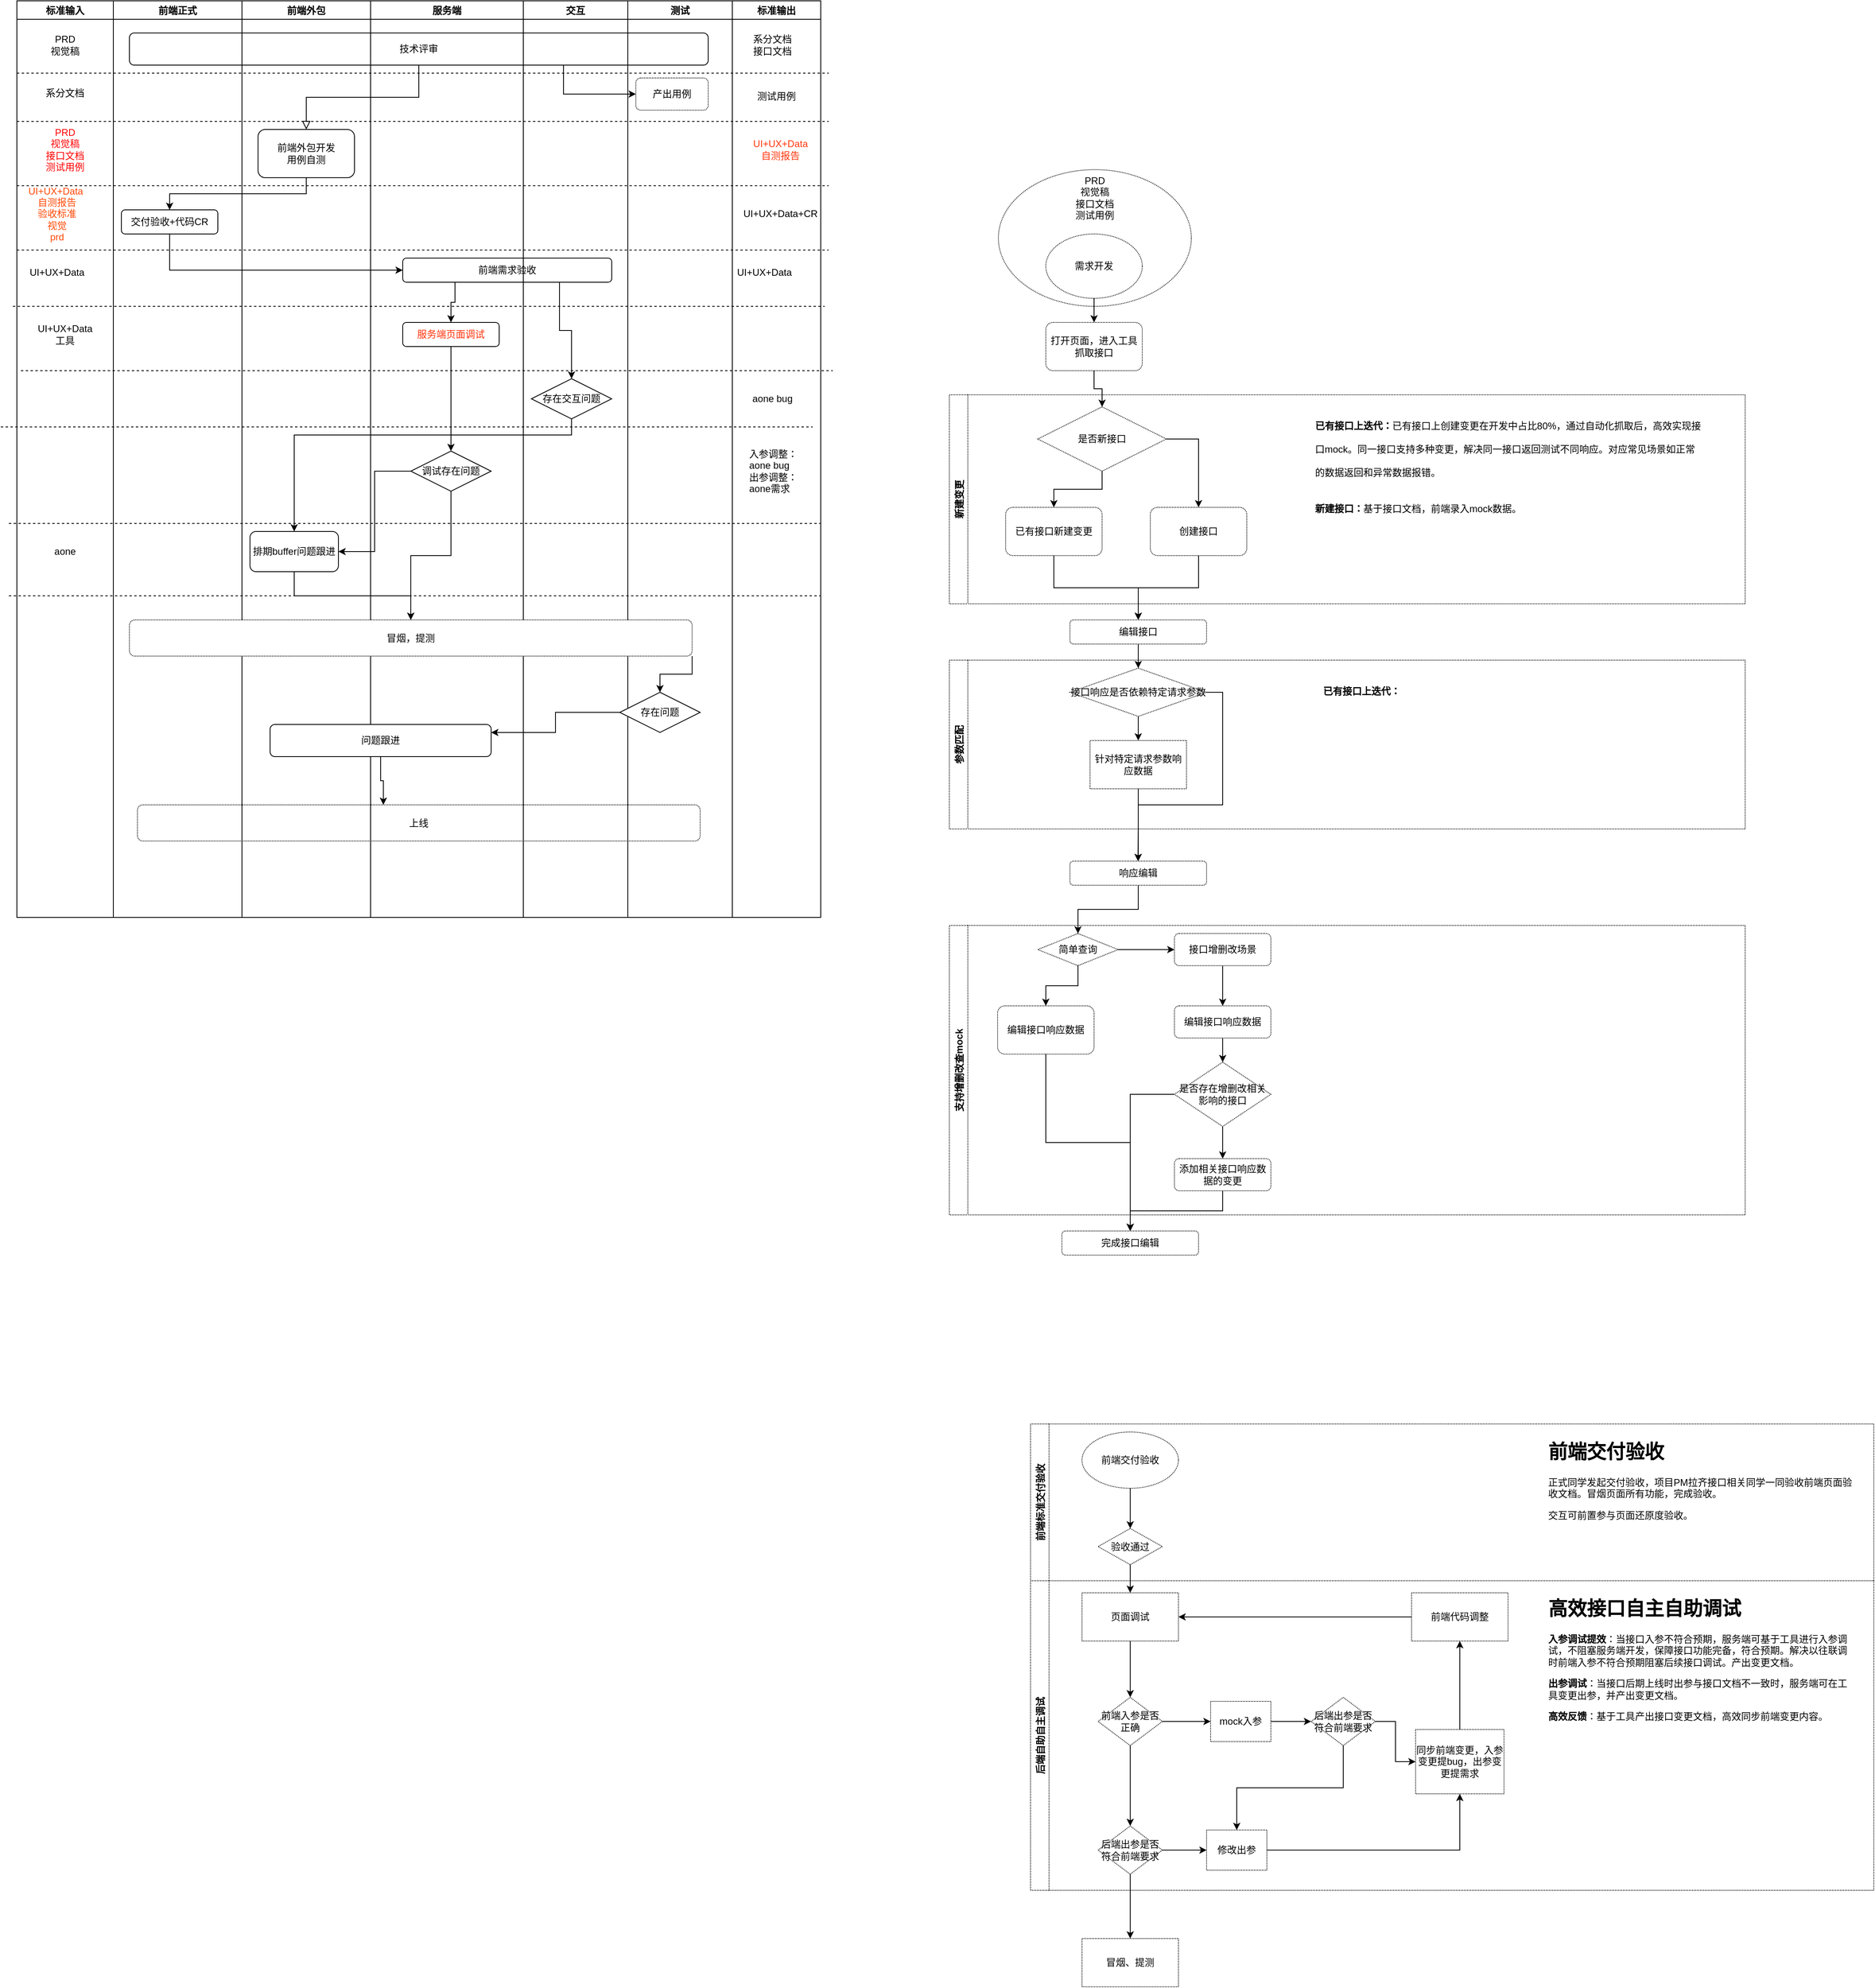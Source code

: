 <mxfile version="15.8.2" type="github">
  <diagram id="C5RBs43oDa-KdzZeNtuy" name="Page-1">
    <mxGraphModel dx="1298" dy="740" grid="1" gridSize="10" guides="1" tooltips="1" connect="1" arrows="1" fold="1" page="1" pageScale="1" pageWidth="827" pageHeight="1169" math="0" shadow="0">
      <root>
        <mxCell id="WIyWlLk6GJQsqaUBKTNV-0" />
        <mxCell id="WIyWlLk6GJQsqaUBKTNV-1" parent="WIyWlLk6GJQsqaUBKTNV-0" />
        <mxCell id="WIyWlLk6GJQsqaUBKTNV-2" value="" style="rounded=0;html=1;jettySize=auto;orthogonalLoop=1;fontSize=11;endArrow=block;endFill=0;endSize=8;strokeWidth=1;shadow=0;labelBackgroundColor=none;edgeStyle=orthogonalEdgeStyle;entryX=0.5;entryY=0;entryDx=0;entryDy=0;" parent="WIyWlLk6GJQsqaUBKTNV-1" source="WIyWlLk6GJQsqaUBKTNV-3" target="Toa8bJAQONpsRSG5JDjS-0" edge="1">
          <mxGeometry relative="1" as="geometry">
            <mxPoint x="220" y="170" as="targetPoint" />
          </mxGeometry>
        </mxCell>
        <mxCell id="Toa8bJAQONpsRSG5JDjS-1" style="edgeStyle=orthogonalEdgeStyle;rounded=0;orthogonalLoop=1;jettySize=auto;html=1;exitX=0.5;exitY=1;exitDx=0;exitDy=0;entryX=0.5;entryY=0;entryDx=0;entryDy=0;" edge="1" parent="WIyWlLk6GJQsqaUBKTNV-1" source="Toa8bJAQONpsRSG5JDjS-0" target="WIyWlLk6GJQsqaUBKTNV-7">
          <mxGeometry relative="1" as="geometry" />
        </mxCell>
        <mxCell id="Toa8bJAQONpsRSG5JDjS-18" style="edgeStyle=orthogonalEdgeStyle;rounded=0;orthogonalLoop=1;jettySize=auto;html=1;exitX=0.25;exitY=1;exitDx=0;exitDy=0;entryX=0.5;entryY=0;entryDx=0;entryDy=0;" edge="1" parent="WIyWlLk6GJQsqaUBKTNV-1" source="Toa8bJAQONpsRSG5JDjS-2" target="Toa8bJAQONpsRSG5JDjS-5">
          <mxGeometry relative="1" as="geometry" />
        </mxCell>
        <mxCell id="Toa8bJAQONpsRSG5JDjS-21" style="edgeStyle=orthogonalEdgeStyle;rounded=0;orthogonalLoop=1;jettySize=auto;html=1;exitX=0.75;exitY=1;exitDx=0;exitDy=0;entryX=0.5;entryY=0;entryDx=0;entryDy=0;" edge="1" parent="WIyWlLk6GJQsqaUBKTNV-1" source="Toa8bJAQONpsRSG5JDjS-2" target="Toa8bJAQONpsRSG5JDjS-20">
          <mxGeometry relative="1" as="geometry" />
        </mxCell>
        <mxCell id="Toa8bJAQONpsRSG5JDjS-16" style="edgeStyle=orthogonalEdgeStyle;rounded=0;orthogonalLoop=1;jettySize=auto;html=1;exitX=0.5;exitY=1;exitDx=0;exitDy=0;entryX=0.5;entryY=0;entryDx=0;entryDy=0;" edge="1" parent="WIyWlLk6GJQsqaUBKTNV-1" source="Toa8bJAQONpsRSG5JDjS-5" target="Toa8bJAQONpsRSG5JDjS-6">
          <mxGeometry relative="1" as="geometry" />
        </mxCell>
        <mxCell id="Toa8bJAQONpsRSG5JDjS-2" value="前端需求验收" style="rounded=1;whiteSpace=wrap;html=1;" vertex="1" parent="WIyWlLk6GJQsqaUBKTNV-1">
          <mxGeometry x="500" y="330" width="260" height="30" as="geometry" />
        </mxCell>
        <mxCell id="Toa8bJAQONpsRSG5JDjS-5" value="服务端页面调试" style="rounded=1;whiteSpace=wrap;html=1;fontColor=#FF330A;" vertex="1" parent="WIyWlLk6GJQsqaUBKTNV-1">
          <mxGeometry x="500" y="410" width="120" height="30" as="geometry" />
        </mxCell>
        <mxCell id="Toa8bJAQONpsRSG5JDjS-8" value="标准输入" style="swimlane;" vertex="1" parent="WIyWlLk6GJQsqaUBKTNV-1">
          <mxGeometry x="20" y="10" width="120" height="1140" as="geometry" />
        </mxCell>
        <mxCell id="Toa8bJAQONpsRSG5JDjS-48" value="UI+UX+Data&amp;nbsp;&lt;br&gt;自测报告&lt;br&gt;验收标准&lt;br&gt;视觉&lt;br&gt;prd" style="text;html=1;strokeColor=none;fillColor=none;align=center;verticalAlign=middle;whiteSpace=wrap;rounded=0;dashed=1;dashPattern=1 1;fontColor=#FF4A08;" vertex="1" parent="Toa8bJAQONpsRSG5JDjS-8">
          <mxGeometry x="20" y="240" width="60" height="50" as="geometry" />
        </mxCell>
        <mxCell id="Toa8bJAQONpsRSG5JDjS-52" value="UI+UX+Data&lt;br&gt;工具" style="text;html=1;strokeColor=none;fillColor=none;align=center;verticalAlign=middle;whiteSpace=wrap;rounded=0;dashed=1;dashPattern=1 1;" vertex="1" parent="Toa8bJAQONpsRSG5JDjS-8">
          <mxGeometry x="30" y="400" width="60" height="30" as="geometry" />
        </mxCell>
        <mxCell id="Toa8bJAQONpsRSG5JDjS-66" value="PRD&lt;br&gt;视觉稿" style="text;html=1;strokeColor=none;fillColor=none;align=center;verticalAlign=middle;whiteSpace=wrap;rounded=0;dashed=1;dashPattern=1 1;" vertex="1" parent="Toa8bJAQONpsRSG5JDjS-8">
          <mxGeometry x="30" y="40" width="60" height="30" as="geometry" />
        </mxCell>
        <mxCell id="Toa8bJAQONpsRSG5JDjS-78" value="" style="endArrow=none;dashed=1;html=1;rounded=0;" edge="1" parent="Toa8bJAQONpsRSG5JDjS-8">
          <mxGeometry width="50" height="50" relative="1" as="geometry">
            <mxPoint y="90" as="sourcePoint" />
            <mxPoint x="1010" y="90" as="targetPoint" />
          </mxGeometry>
        </mxCell>
        <mxCell id="Toa8bJAQONpsRSG5JDjS-80" value="系分文档" style="text;html=1;strokeColor=none;fillColor=none;align=center;verticalAlign=middle;whiteSpace=wrap;rounded=0;dashed=1;dashPattern=1 1;" vertex="1" parent="Toa8bJAQONpsRSG5JDjS-8">
          <mxGeometry x="30" y="100" width="60" height="30" as="geometry" />
        </mxCell>
        <mxCell id="Toa8bJAQONpsRSG5JDjS-9" value="前端正式" style="swimlane;" vertex="1" parent="WIyWlLk6GJQsqaUBKTNV-1">
          <mxGeometry x="140" y="10" width="160" height="1140" as="geometry" />
        </mxCell>
        <mxCell id="WIyWlLk6GJQsqaUBKTNV-7" value="交付验收+代码CR" style="rounded=1;whiteSpace=wrap;html=1;fontSize=12;glass=0;strokeWidth=1;shadow=0;" parent="Toa8bJAQONpsRSG5JDjS-9" vertex="1">
          <mxGeometry x="10" y="260" width="120" height="30" as="geometry" />
        </mxCell>
        <mxCell id="Toa8bJAQONpsRSG5JDjS-75" value="" style="endArrow=none;dashed=1;html=1;rounded=0;" edge="1" parent="Toa8bJAQONpsRSG5JDjS-9">
          <mxGeometry width="50" height="50" relative="1" as="geometry">
            <mxPoint x="-130" y="650" as="sourcePoint" />
            <mxPoint x="880" y="650" as="targetPoint" />
          </mxGeometry>
        </mxCell>
        <mxCell id="Toa8bJAQONpsRSG5JDjS-76" value="" style="endArrow=none;dashed=1;html=1;rounded=0;" edge="1" parent="Toa8bJAQONpsRSG5JDjS-9">
          <mxGeometry width="50" height="50" relative="1" as="geometry">
            <mxPoint x="-130" y="740" as="sourcePoint" />
            <mxPoint x="880" y="740" as="targetPoint" />
          </mxGeometry>
        </mxCell>
        <mxCell id="Toa8bJAQONpsRSG5JDjS-11" value="服务端" style="swimlane;" vertex="1" parent="WIyWlLk6GJQsqaUBKTNV-1">
          <mxGeometry x="460" y="10" width="190" height="1140" as="geometry" />
        </mxCell>
        <mxCell id="Toa8bJAQONpsRSG5JDjS-6" value="调试存在问题" style="rhombus;whiteSpace=wrap;html=1;" vertex="1" parent="Toa8bJAQONpsRSG5JDjS-11">
          <mxGeometry x="50" y="560" width="100" height="50" as="geometry" />
        </mxCell>
        <mxCell id="Toa8bJAQONpsRSG5JDjS-57" value="aone" style="text;html=1;strokeColor=none;fillColor=none;align=center;verticalAlign=middle;whiteSpace=wrap;rounded=0;dashed=1;dashPattern=1 1;" vertex="1" parent="Toa8bJAQONpsRSG5JDjS-11">
          <mxGeometry x="-410" y="670" width="60" height="30" as="geometry" />
        </mxCell>
        <mxCell id="Toa8bJAQONpsRSG5JDjS-45" value="上线" style="rounded=1;whiteSpace=wrap;html=1;dashed=1;dashPattern=1 1;align=center;" vertex="1" parent="Toa8bJAQONpsRSG5JDjS-11">
          <mxGeometry x="-290" y="1000" width="700" height="45" as="geometry" />
        </mxCell>
        <mxCell id="Toa8bJAQONpsRSG5JDjS-71" value="" style="endArrow=none;dashed=1;html=1;rounded=0;" edge="1" parent="Toa8bJAQONpsRSG5JDjS-11">
          <mxGeometry width="50" height="50" relative="1" as="geometry">
            <mxPoint x="-440" y="310" as="sourcePoint" />
            <mxPoint x="570" y="310" as="targetPoint" />
          </mxGeometry>
        </mxCell>
        <mxCell id="Toa8bJAQONpsRSG5JDjS-72" value="" style="endArrow=none;dashed=1;html=1;rounded=0;" edge="1" parent="Toa8bJAQONpsRSG5JDjS-11">
          <mxGeometry width="50" height="50" relative="1" as="geometry">
            <mxPoint x="-445" y="380" as="sourcePoint" />
            <mxPoint x="565" y="380" as="targetPoint" />
          </mxGeometry>
        </mxCell>
        <mxCell id="WIyWlLk6GJQsqaUBKTNV-3" value="技术评审" style="rounded=1;whiteSpace=wrap;html=1;fontSize=12;glass=0;strokeWidth=1;shadow=0;" parent="Toa8bJAQONpsRSG5JDjS-11" vertex="1">
          <mxGeometry x="-300" y="40" width="720" height="40" as="geometry" />
        </mxCell>
        <mxCell id="Toa8bJAQONpsRSG5JDjS-10" value="前端外包" style="swimlane;" vertex="1" parent="WIyWlLk6GJQsqaUBKTNV-1">
          <mxGeometry x="300" y="10" width="160" height="1140" as="geometry" />
        </mxCell>
        <mxCell id="Toa8bJAQONpsRSG5JDjS-0" value="前端外包开发&lt;br&gt;用例自测" style="rounded=1;whiteSpace=wrap;html=1;" vertex="1" parent="Toa8bJAQONpsRSG5JDjS-10">
          <mxGeometry x="20" y="160" width="120" height="60" as="geometry" />
        </mxCell>
        <mxCell id="Toa8bJAQONpsRSG5JDjS-44" value="问题跟进" style="rounded=1;whiteSpace=wrap;html=1;" vertex="1" parent="Toa8bJAQONpsRSG5JDjS-10">
          <mxGeometry x="35" y="900" width="275" height="40" as="geometry" />
        </mxCell>
        <mxCell id="Toa8bJAQONpsRSG5JDjS-73" value="" style="endArrow=none;dashed=1;html=1;rounded=0;" edge="1" parent="Toa8bJAQONpsRSG5JDjS-10">
          <mxGeometry width="50" height="50" relative="1" as="geometry">
            <mxPoint x="-275" y="460" as="sourcePoint" />
            <mxPoint x="735" y="460" as="targetPoint" />
          </mxGeometry>
        </mxCell>
        <mxCell id="Toa8bJAQONpsRSG5JDjS-74" value="" style="endArrow=none;dashed=1;html=1;rounded=0;" edge="1" parent="Toa8bJAQONpsRSG5JDjS-10">
          <mxGeometry width="50" height="50" relative="1" as="geometry">
            <mxPoint x="-300" y="530" as="sourcePoint" />
            <mxPoint x="710" y="530" as="targetPoint" />
          </mxGeometry>
        </mxCell>
        <mxCell id="Toa8bJAQONpsRSG5JDjS-12" value="交互" style="swimlane;" vertex="1" parent="WIyWlLk6GJQsqaUBKTNV-1">
          <mxGeometry x="650" y="10" width="130" height="1140" as="geometry" />
        </mxCell>
        <mxCell id="Toa8bJAQONpsRSG5JDjS-20" value="存在交互问题" style="rhombus;whiteSpace=wrap;html=1;" vertex="1" parent="Toa8bJAQONpsRSG5JDjS-12">
          <mxGeometry x="10" y="470" width="100" height="50" as="geometry" />
        </mxCell>
        <mxCell id="Toa8bJAQONpsRSG5JDjS-14" style="edgeStyle=orthogonalEdgeStyle;rounded=0;orthogonalLoop=1;jettySize=auto;html=1;exitX=0.5;exitY=1;exitDx=0;exitDy=0;entryX=0;entryY=0.5;entryDx=0;entryDy=0;" edge="1" parent="WIyWlLk6GJQsqaUBKTNV-1" source="WIyWlLk6GJQsqaUBKTNV-7" target="Toa8bJAQONpsRSG5JDjS-2">
          <mxGeometry relative="1" as="geometry" />
        </mxCell>
        <mxCell id="Toa8bJAQONpsRSG5JDjS-17" value="标准输出" style="swimlane;" vertex="1" parent="WIyWlLk6GJQsqaUBKTNV-1">
          <mxGeometry x="910" y="10" width="110" height="1140" as="geometry" />
        </mxCell>
        <mxCell id="Toa8bJAQONpsRSG5JDjS-24" value="UI+UX+Data&lt;br&gt;自测报告" style="text;html=1;strokeColor=none;fillColor=none;align=center;verticalAlign=middle;whiteSpace=wrap;rounded=0;fontColor=#FF370F;" vertex="1" parent="Toa8bJAQONpsRSG5JDjS-17">
          <mxGeometry x="30" y="170" width="60" height="30" as="geometry" />
        </mxCell>
        <mxCell id="Toa8bJAQONpsRSG5JDjS-33" value="aone bug" style="text;html=1;strokeColor=none;fillColor=none;align=center;verticalAlign=middle;whiteSpace=wrap;rounded=0;dashed=1;dashPattern=1 1;" vertex="1" parent="Toa8bJAQONpsRSG5JDjS-17">
          <mxGeometry x="20" y="480" width="60" height="30" as="geometry" />
        </mxCell>
        <mxCell id="Toa8bJAQONpsRSG5JDjS-35" value="&lt;div style=&quot;text-align: left&quot;&gt;&lt;span&gt;入参调整：aone bug&lt;/span&gt;&lt;/div&gt;&lt;div style=&quot;text-align: left&quot;&gt;&lt;span&gt;出参调整：&lt;/span&gt;&lt;/div&gt;&lt;div style=&quot;text-align: left&quot;&gt;&lt;span&gt;aone需求&lt;/span&gt;&lt;/div&gt;" style="text;html=1;strokeColor=none;fillColor=none;align=center;verticalAlign=middle;whiteSpace=wrap;rounded=0;dashed=1;dashPattern=1 1;" vertex="1" parent="Toa8bJAQONpsRSG5JDjS-17">
          <mxGeometry x="20" y="550" width="80" height="70" as="geometry" />
        </mxCell>
        <mxCell id="Toa8bJAQONpsRSG5JDjS-47" value="UI+UX+Data+CR" style="text;html=1;strokeColor=none;fillColor=none;align=center;verticalAlign=middle;whiteSpace=wrap;rounded=0;dashed=1;dashPattern=1 1;" vertex="1" parent="Toa8bJAQONpsRSG5JDjS-17">
          <mxGeometry x="30" y="250" width="60" height="30" as="geometry" />
        </mxCell>
        <mxCell id="Toa8bJAQONpsRSG5JDjS-67" value="系分文档&lt;br&gt;接口文档" style="text;html=1;strokeColor=none;fillColor=none;align=center;verticalAlign=middle;whiteSpace=wrap;rounded=0;dashed=1;dashPattern=1 1;" vertex="1" parent="Toa8bJAQONpsRSG5JDjS-17">
          <mxGeometry x="20" y="40" width="60" height="30" as="geometry" />
        </mxCell>
        <mxCell id="Toa8bJAQONpsRSG5JDjS-68" value="PRD&lt;br&gt;视觉稿&lt;br&gt;接口文档&lt;br&gt;测试用例" style="text;html=1;strokeColor=none;fillColor=none;align=center;verticalAlign=middle;whiteSpace=wrap;rounded=0;dashed=1;dashPattern=1 1;fontColor=#FF0505;" vertex="1" parent="Toa8bJAQONpsRSG5JDjS-17">
          <mxGeometry x="-860" y="160" width="60" height="50" as="geometry" />
        </mxCell>
        <mxCell id="Toa8bJAQONpsRSG5JDjS-81" value="测试用例" style="text;html=1;strokeColor=none;fillColor=none;align=center;verticalAlign=middle;whiteSpace=wrap;rounded=0;dashed=1;dashPattern=1 1;" vertex="1" parent="Toa8bJAQONpsRSG5JDjS-17">
          <mxGeometry x="25" y="104" width="60" height="30" as="geometry" />
        </mxCell>
        <mxCell id="Toa8bJAQONpsRSG5JDjS-70" value="" style="endArrow=none;dashed=1;html=1;rounded=0;" edge="1" parent="Toa8bJAQONpsRSG5JDjS-17">
          <mxGeometry width="50" height="50" relative="1" as="geometry">
            <mxPoint x="-890" y="230" as="sourcePoint" />
            <mxPoint x="120" y="230" as="targetPoint" />
          </mxGeometry>
        </mxCell>
        <mxCell id="Toa8bJAQONpsRSG5JDjS-23" style="edgeStyle=orthogonalEdgeStyle;rounded=0;orthogonalLoop=1;jettySize=auto;html=1;exitX=0;exitY=0.5;exitDx=0;exitDy=0;entryX=1;entryY=0.5;entryDx=0;entryDy=0;" edge="1" parent="WIyWlLk6GJQsqaUBKTNV-1" source="Toa8bJAQONpsRSG5JDjS-6" target="Toa8bJAQONpsRSG5JDjS-7">
          <mxGeometry relative="1" as="geometry" />
        </mxCell>
        <mxCell id="Toa8bJAQONpsRSG5JDjS-39" value="测试" style="swimlane;" vertex="1" parent="WIyWlLk6GJQsqaUBKTNV-1">
          <mxGeometry x="780" y="10" width="130" height="1140" as="geometry" />
        </mxCell>
        <mxCell id="Toa8bJAQONpsRSG5JDjS-49" value="UI+UX+Data" style="text;html=1;strokeColor=none;fillColor=none;align=center;verticalAlign=middle;whiteSpace=wrap;rounded=0;dashed=1;dashPattern=1 1;" vertex="1" parent="Toa8bJAQONpsRSG5JDjS-39">
          <mxGeometry x="-740" y="323" width="60" height="30" as="geometry" />
        </mxCell>
        <mxCell id="Toa8bJAQONpsRSG5JDjS-51" value="UI+UX+Data" style="text;html=1;strokeColor=none;fillColor=none;align=center;verticalAlign=middle;whiteSpace=wrap;rounded=0;dashed=1;dashPattern=1 1;" vertex="1" parent="Toa8bJAQONpsRSG5JDjS-39">
          <mxGeometry x="140" y="323" width="60" height="30" as="geometry" />
        </mxCell>
        <mxCell id="Toa8bJAQONpsRSG5JDjS-43" value="冒烟，提测" style="rounded=1;whiteSpace=wrap;html=1;dashed=1;dashPattern=1 1;align=center;" vertex="1" parent="Toa8bJAQONpsRSG5JDjS-39">
          <mxGeometry x="-620" y="770" width="700" height="45" as="geometry" />
        </mxCell>
        <mxCell id="Toa8bJAQONpsRSG5JDjS-40" value="存在问题" style="rhombus;whiteSpace=wrap;html=1;" vertex="1" parent="Toa8bJAQONpsRSG5JDjS-39">
          <mxGeometry x="-10" y="860" width="100" height="50" as="geometry" />
        </mxCell>
        <mxCell id="Toa8bJAQONpsRSG5JDjS-59" style="edgeStyle=orthogonalEdgeStyle;rounded=0;orthogonalLoop=1;jettySize=auto;html=1;exitX=1;exitY=1;exitDx=0;exitDy=0;" edge="1" parent="Toa8bJAQONpsRSG5JDjS-39" source="Toa8bJAQONpsRSG5JDjS-43" target="Toa8bJAQONpsRSG5JDjS-40">
          <mxGeometry relative="1" as="geometry" />
        </mxCell>
        <mxCell id="Toa8bJAQONpsRSG5JDjS-77" value="产出用例" style="rounded=1;whiteSpace=wrap;html=1;dashed=1;dashPattern=1 1;align=center;" vertex="1" parent="Toa8bJAQONpsRSG5JDjS-39">
          <mxGeometry x="10" y="96" width="90" height="40" as="geometry" />
        </mxCell>
        <mxCell id="Toa8bJAQONpsRSG5JDjS-46" style="edgeStyle=orthogonalEdgeStyle;rounded=0;orthogonalLoop=1;jettySize=auto;html=1;exitX=0;exitY=0.5;exitDx=0;exitDy=0;entryX=1;entryY=0.25;entryDx=0;entryDy=0;" edge="1" parent="WIyWlLk6GJQsqaUBKTNV-1" source="Toa8bJAQONpsRSG5JDjS-40" target="Toa8bJAQONpsRSG5JDjS-44">
          <mxGeometry relative="1" as="geometry" />
        </mxCell>
        <mxCell id="Toa8bJAQONpsRSG5JDjS-53" style="edgeStyle=orthogonalEdgeStyle;rounded=0;orthogonalLoop=1;jettySize=auto;html=1;exitX=0.5;exitY=1;exitDx=0;exitDy=0;" edge="1" parent="WIyWlLk6GJQsqaUBKTNV-1" source="Toa8bJAQONpsRSG5JDjS-6" target="Toa8bJAQONpsRSG5JDjS-43">
          <mxGeometry relative="1" as="geometry" />
        </mxCell>
        <mxCell id="Toa8bJAQONpsRSG5JDjS-82" style="edgeStyle=orthogonalEdgeStyle;rounded=0;orthogonalLoop=1;jettySize=auto;html=1;exitX=0.5;exitY=1;exitDx=0;exitDy=0;fontColor=#FF330A;" edge="1" parent="WIyWlLk6GJQsqaUBKTNV-1" source="Toa8bJAQONpsRSG5JDjS-7" target="Toa8bJAQONpsRSG5JDjS-43">
          <mxGeometry relative="1" as="geometry" />
        </mxCell>
        <mxCell id="Toa8bJAQONpsRSG5JDjS-7" value="排期buffer问题跟进" style="rounded=1;whiteSpace=wrap;html=1;" vertex="1" parent="WIyWlLk6GJQsqaUBKTNV-1">
          <mxGeometry x="310" y="670" width="110" height="50" as="geometry" />
        </mxCell>
        <mxCell id="Toa8bJAQONpsRSG5JDjS-56" style="edgeStyle=orthogonalEdgeStyle;rounded=0;orthogonalLoop=1;jettySize=auto;html=1;entryX=0.5;entryY=0;entryDx=0;entryDy=0;exitX=0.5;exitY=1;exitDx=0;exitDy=0;" edge="1" parent="WIyWlLk6GJQsqaUBKTNV-1" source="Toa8bJAQONpsRSG5JDjS-20" target="Toa8bJAQONpsRSG5JDjS-7">
          <mxGeometry relative="1" as="geometry">
            <mxPoint x="700" y="530" as="sourcePoint" />
            <Array as="points">
              <mxPoint x="710" y="550" />
              <mxPoint x="365" y="550" />
            </Array>
          </mxGeometry>
        </mxCell>
        <mxCell id="Toa8bJAQONpsRSG5JDjS-64" style="edgeStyle=orthogonalEdgeStyle;rounded=0;orthogonalLoop=1;jettySize=auto;html=1;exitX=0.5;exitY=1;exitDx=0;exitDy=0;entryX=0.437;entryY=0;entryDx=0;entryDy=0;entryPerimeter=0;" edge="1" parent="WIyWlLk6GJQsqaUBKTNV-1" source="Toa8bJAQONpsRSG5JDjS-44" target="Toa8bJAQONpsRSG5JDjS-45">
          <mxGeometry relative="1" as="geometry" />
        </mxCell>
        <mxCell id="Toa8bJAQONpsRSG5JDjS-69" value="" style="endArrow=none;dashed=1;html=1;rounded=0;" edge="1" parent="WIyWlLk6GJQsqaUBKTNV-1">
          <mxGeometry width="50" height="50" relative="1" as="geometry">
            <mxPoint x="20" y="160" as="sourcePoint" />
            <mxPoint x="1030" y="160" as="targetPoint" />
          </mxGeometry>
        </mxCell>
        <mxCell id="Toa8bJAQONpsRSG5JDjS-79" style="edgeStyle=orthogonalEdgeStyle;rounded=0;orthogonalLoop=1;jettySize=auto;html=1;exitX=0.75;exitY=1;exitDx=0;exitDy=0;entryX=0;entryY=0.5;entryDx=0;entryDy=0;" edge="1" parent="WIyWlLk6GJQsqaUBKTNV-1" source="WIyWlLk6GJQsqaUBKTNV-3" target="Toa8bJAQONpsRSG5JDjS-77">
          <mxGeometry relative="1" as="geometry" />
        </mxCell>
        <mxCell id="Toa8bJAQONpsRSG5JDjS-83" value="PRD&lt;br&gt;视觉稿&lt;br&gt;接口文档&lt;br&gt;测试用例" style="ellipse;whiteSpace=wrap;html=1;dashed=1;dashPattern=1 1;fontColor=#000000;align=center;verticalAlign=top;" vertex="1" parent="WIyWlLk6GJQsqaUBKTNV-1">
          <mxGeometry x="1241" y="220" width="240" height="170" as="geometry" />
        </mxCell>
        <mxCell id="Toa8bJAQONpsRSG5JDjS-94" style="edgeStyle=orthogonalEdgeStyle;rounded=0;orthogonalLoop=1;jettySize=auto;html=1;exitX=0.5;exitY=1;exitDx=0;exitDy=0;fontColor=#000000;" edge="1" parent="WIyWlLk6GJQsqaUBKTNV-1" source="Toa8bJAQONpsRSG5JDjS-84" target="Toa8bJAQONpsRSG5JDjS-86">
          <mxGeometry relative="1" as="geometry" />
        </mxCell>
        <mxCell id="Toa8bJAQONpsRSG5JDjS-84" value="打开页面，进入工具抓取接口" style="rounded=1;whiteSpace=wrap;html=1;dashed=1;dashPattern=1 1;fontColor=#000000;align=center;" vertex="1" parent="WIyWlLk6GJQsqaUBKTNV-1">
          <mxGeometry x="1300" y="410" width="120" height="60" as="geometry" />
        </mxCell>
        <mxCell id="Toa8bJAQONpsRSG5JDjS-95" style="edgeStyle=orthogonalEdgeStyle;rounded=0;orthogonalLoop=1;jettySize=auto;html=1;exitX=0.5;exitY=1;exitDx=0;exitDy=0;fontColor=#000000;" edge="1" parent="WIyWlLk6GJQsqaUBKTNV-1" source="Toa8bJAQONpsRSG5JDjS-85" target="Toa8bJAQONpsRSG5JDjS-84">
          <mxGeometry relative="1" as="geometry" />
        </mxCell>
        <mxCell id="Toa8bJAQONpsRSG5JDjS-85" value="需求开发" style="ellipse;whiteSpace=wrap;html=1;dashed=1;dashPattern=1 1;fontColor=#000000;align=center;" vertex="1" parent="WIyWlLk6GJQsqaUBKTNV-1">
          <mxGeometry x="1300" y="300" width="120" height="80" as="geometry" />
        </mxCell>
        <mxCell id="Toa8bJAQONpsRSG5JDjS-90" style="edgeStyle=orthogonalEdgeStyle;rounded=0;orthogonalLoop=1;jettySize=auto;html=1;exitX=0.5;exitY=1;exitDx=0;exitDy=0;fontColor=#000000;" edge="1" parent="WIyWlLk6GJQsqaUBKTNV-1" source="Toa8bJAQONpsRSG5JDjS-86" target="Toa8bJAQONpsRSG5JDjS-88">
          <mxGeometry relative="1" as="geometry" />
        </mxCell>
        <mxCell id="Toa8bJAQONpsRSG5JDjS-91" style="edgeStyle=orthogonalEdgeStyle;rounded=0;orthogonalLoop=1;jettySize=auto;html=1;exitX=1;exitY=0.5;exitDx=0;exitDy=0;fontColor=#000000;" edge="1" parent="WIyWlLk6GJQsqaUBKTNV-1" source="Toa8bJAQONpsRSG5JDjS-86" target="Toa8bJAQONpsRSG5JDjS-87">
          <mxGeometry relative="1" as="geometry" />
        </mxCell>
        <mxCell id="Toa8bJAQONpsRSG5JDjS-86" value="是否新接口" style="rhombus;whiteSpace=wrap;html=1;dashed=1;dashPattern=1 1;fontColor=#000000;align=center;" vertex="1" parent="WIyWlLk6GJQsqaUBKTNV-1">
          <mxGeometry x="1290" y="515" width="160" height="80" as="geometry" />
        </mxCell>
        <mxCell id="Toa8bJAQONpsRSG5JDjS-93" style="edgeStyle=orthogonalEdgeStyle;rounded=0;orthogonalLoop=1;jettySize=auto;html=1;exitX=0.5;exitY=1;exitDx=0;exitDy=0;fontColor=#000000;entryX=0.5;entryY=0;entryDx=0;entryDy=0;" edge="1" parent="WIyWlLk6GJQsqaUBKTNV-1" source="Toa8bJAQONpsRSG5JDjS-87" target="Toa8bJAQONpsRSG5JDjS-109">
          <mxGeometry relative="1" as="geometry">
            <mxPoint x="1420" y="770" as="targetPoint" />
          </mxGeometry>
        </mxCell>
        <mxCell id="Toa8bJAQONpsRSG5JDjS-87" value="创建接口" style="rounded=1;whiteSpace=wrap;html=1;dashed=1;dashPattern=1 1;fontColor=#000000;align=center;" vertex="1" parent="WIyWlLk6GJQsqaUBKTNV-1">
          <mxGeometry x="1430" y="640" width="120" height="60" as="geometry" />
        </mxCell>
        <mxCell id="Toa8bJAQONpsRSG5JDjS-92" style="edgeStyle=orthogonalEdgeStyle;rounded=0;orthogonalLoop=1;jettySize=auto;html=1;exitX=0.5;exitY=1;exitDx=0;exitDy=0;entryX=0.5;entryY=0;entryDx=0;entryDy=0;fontColor=#000000;" edge="1" parent="WIyWlLk6GJQsqaUBKTNV-1" source="Toa8bJAQONpsRSG5JDjS-88" target="Toa8bJAQONpsRSG5JDjS-109">
          <mxGeometry relative="1" as="geometry">
            <mxPoint x="1420" y="760" as="targetPoint" />
            <Array as="points">
              <mxPoint x="1310" y="740" />
              <mxPoint x="1415" y="740" />
            </Array>
          </mxGeometry>
        </mxCell>
        <mxCell id="Toa8bJAQONpsRSG5JDjS-88" value="已有接口新建变更" style="rounded=1;whiteSpace=wrap;html=1;dashed=1;dashPattern=1 1;fontColor=#000000;align=center;" vertex="1" parent="WIyWlLk6GJQsqaUBKTNV-1">
          <mxGeometry x="1250" y="640" width="120" height="60" as="geometry" />
        </mxCell>
        <mxCell id="Toa8bJAQONpsRSG5JDjS-99" style="edgeStyle=orthogonalEdgeStyle;rounded=0;orthogonalLoop=1;jettySize=auto;html=1;exitX=0.5;exitY=1;exitDx=0;exitDy=0;fontColor=#000000;" edge="1" parent="WIyWlLk6GJQsqaUBKTNV-1" source="Toa8bJAQONpsRSG5JDjS-97" target="Toa8bJAQONpsRSG5JDjS-98">
          <mxGeometry relative="1" as="geometry" />
        </mxCell>
        <mxCell id="Toa8bJAQONpsRSG5JDjS-97" value="响应编辑" style="rounded=1;whiteSpace=wrap;html=1;dashed=1;dashPattern=1 1;fontColor=#000000;align=center;verticalAlign=middle;" vertex="1" parent="WIyWlLk6GJQsqaUBKTNV-1">
          <mxGeometry x="1330" y="1080" width="170" height="30" as="geometry" />
        </mxCell>
        <mxCell id="Toa8bJAQONpsRSG5JDjS-101" style="edgeStyle=orthogonalEdgeStyle;rounded=0;orthogonalLoop=1;jettySize=auto;html=1;exitX=0.5;exitY=1;exitDx=0;exitDy=0;fontColor=#000000;" edge="1" parent="WIyWlLk6GJQsqaUBKTNV-1" source="Toa8bJAQONpsRSG5JDjS-98" target="Toa8bJAQONpsRSG5JDjS-100">
          <mxGeometry relative="1" as="geometry" />
        </mxCell>
        <mxCell id="Toa8bJAQONpsRSG5JDjS-104" style="edgeStyle=orthogonalEdgeStyle;rounded=0;orthogonalLoop=1;jettySize=auto;html=1;exitX=1;exitY=0.5;exitDx=0;exitDy=0;entryX=0;entryY=0.5;entryDx=0;entryDy=0;fontColor=#000000;" edge="1" parent="WIyWlLk6GJQsqaUBKTNV-1" source="Toa8bJAQONpsRSG5JDjS-98" target="Toa8bJAQONpsRSG5JDjS-103">
          <mxGeometry relative="1" as="geometry" />
        </mxCell>
        <mxCell id="Toa8bJAQONpsRSG5JDjS-98" value="简单查询" style="rhombus;whiteSpace=wrap;html=1;dashed=1;dashPattern=1 1;fontColor=#000000;align=center;verticalAlign=middle;" vertex="1" parent="WIyWlLk6GJQsqaUBKTNV-1">
          <mxGeometry x="1290" y="1170" width="100" height="40" as="geometry" />
        </mxCell>
        <mxCell id="Toa8bJAQONpsRSG5JDjS-113" style="edgeStyle=orthogonalEdgeStyle;rounded=0;orthogonalLoop=1;jettySize=auto;html=1;exitX=0.5;exitY=1;exitDx=0;exitDy=0;fontColor=#000000;" edge="1" parent="WIyWlLk6GJQsqaUBKTNV-1" source="Toa8bJAQONpsRSG5JDjS-100" target="Toa8bJAQONpsRSG5JDjS-112">
          <mxGeometry relative="1" as="geometry" />
        </mxCell>
        <mxCell id="Toa8bJAQONpsRSG5JDjS-100" value="编辑接口响应数据" style="rounded=1;whiteSpace=wrap;html=1;dashed=1;dashPattern=1 1;fontColor=#000000;align=center;verticalAlign=middle;" vertex="1" parent="WIyWlLk6GJQsqaUBKTNV-1">
          <mxGeometry x="1240" y="1260" width="120" height="60" as="geometry" />
        </mxCell>
        <mxCell id="Toa8bJAQONpsRSG5JDjS-106" style="edgeStyle=orthogonalEdgeStyle;rounded=0;orthogonalLoop=1;jettySize=auto;html=1;exitX=0.5;exitY=1;exitDx=0;exitDy=0;fontColor=#000000;" edge="1" parent="WIyWlLk6GJQsqaUBKTNV-1" source="Toa8bJAQONpsRSG5JDjS-103" target="Toa8bJAQONpsRSG5JDjS-105">
          <mxGeometry relative="1" as="geometry" />
        </mxCell>
        <mxCell id="Toa8bJAQONpsRSG5JDjS-103" value="接口增删改场景" style="rounded=1;whiteSpace=wrap;html=1;dashed=1;dashPattern=1 1;fontColor=#000000;align=center;verticalAlign=middle;" vertex="1" parent="WIyWlLk6GJQsqaUBKTNV-1">
          <mxGeometry x="1460" y="1170" width="120" height="40" as="geometry" />
        </mxCell>
        <mxCell id="Toa8bJAQONpsRSG5JDjS-110" style="edgeStyle=orthogonalEdgeStyle;rounded=0;orthogonalLoop=1;jettySize=auto;html=1;exitX=0.5;exitY=1;exitDx=0;exitDy=0;entryX=0.5;entryY=0;entryDx=0;entryDy=0;fontColor=#000000;" edge="1" parent="WIyWlLk6GJQsqaUBKTNV-1" source="Toa8bJAQONpsRSG5JDjS-105" target="Toa8bJAQONpsRSG5JDjS-107">
          <mxGeometry relative="1" as="geometry" />
        </mxCell>
        <mxCell id="Toa8bJAQONpsRSG5JDjS-105" value="编辑接口响应数据" style="rounded=1;whiteSpace=wrap;html=1;dashed=1;dashPattern=1 1;fontColor=#000000;align=center;verticalAlign=middle;" vertex="1" parent="WIyWlLk6GJQsqaUBKTNV-1">
          <mxGeometry x="1460" y="1260" width="120" height="40" as="geometry" />
        </mxCell>
        <mxCell id="Toa8bJAQONpsRSG5JDjS-111" style="edgeStyle=orthogonalEdgeStyle;rounded=0;orthogonalLoop=1;jettySize=auto;html=1;exitX=0.5;exitY=1;exitDx=0;exitDy=0;entryX=0.5;entryY=0;entryDx=0;entryDy=0;fontColor=#000000;" edge="1" parent="WIyWlLk6GJQsqaUBKTNV-1" source="Toa8bJAQONpsRSG5JDjS-107" target="Toa8bJAQONpsRSG5JDjS-108">
          <mxGeometry relative="1" as="geometry" />
        </mxCell>
        <mxCell id="Toa8bJAQONpsRSG5JDjS-115" style="edgeStyle=orthogonalEdgeStyle;rounded=0;orthogonalLoop=1;jettySize=auto;html=1;exitX=0;exitY=0.5;exitDx=0;exitDy=0;fontColor=#000000;entryX=0.5;entryY=0;entryDx=0;entryDy=0;" edge="1" parent="WIyWlLk6GJQsqaUBKTNV-1" source="Toa8bJAQONpsRSG5JDjS-107" target="Toa8bJAQONpsRSG5JDjS-112">
          <mxGeometry relative="1" as="geometry">
            <mxPoint x="1420" y="1530.0" as="targetPoint" />
          </mxGeometry>
        </mxCell>
        <mxCell id="Toa8bJAQONpsRSG5JDjS-107" value="是否存在增删改相关影响的接口" style="rhombus;whiteSpace=wrap;html=1;dashed=1;dashPattern=1 1;fontColor=#000000;align=center;verticalAlign=middle;" vertex="1" parent="WIyWlLk6GJQsqaUBKTNV-1">
          <mxGeometry x="1460" y="1330" width="120" height="80" as="geometry" />
        </mxCell>
        <mxCell id="Toa8bJAQONpsRSG5JDjS-114" style="edgeStyle=orthogonalEdgeStyle;rounded=0;orthogonalLoop=1;jettySize=auto;html=1;exitX=0.5;exitY=1;exitDx=0;exitDy=0;fontColor=#000000;entryX=0.5;entryY=0;entryDx=0;entryDy=0;" edge="1" parent="WIyWlLk6GJQsqaUBKTNV-1" source="Toa8bJAQONpsRSG5JDjS-108" target="Toa8bJAQONpsRSG5JDjS-112">
          <mxGeometry relative="1" as="geometry">
            <mxPoint x="1420" y="1530.0" as="targetPoint" />
          </mxGeometry>
        </mxCell>
        <mxCell id="Toa8bJAQONpsRSG5JDjS-108" value="添加相关接口响应数据的变更" style="rounded=1;whiteSpace=wrap;html=1;dashed=1;dashPattern=1 1;fontColor=#000000;align=center;verticalAlign=middle;" vertex="1" parent="WIyWlLk6GJQsqaUBKTNV-1">
          <mxGeometry x="1460" y="1450" width="120" height="40" as="geometry" />
        </mxCell>
        <mxCell id="Toa8bJAQONpsRSG5JDjS-123" style="edgeStyle=orthogonalEdgeStyle;rounded=0;orthogonalLoop=1;jettySize=auto;html=1;exitX=0.5;exitY=1;exitDx=0;exitDy=0;entryX=0.5;entryY=0;entryDx=0;entryDy=0;fontColor=#000000;" edge="1" parent="WIyWlLk6GJQsqaUBKTNV-1" source="Toa8bJAQONpsRSG5JDjS-109" target="Toa8bJAQONpsRSG5JDjS-116">
          <mxGeometry relative="1" as="geometry" />
        </mxCell>
        <mxCell id="Toa8bJAQONpsRSG5JDjS-109" value="编辑接口" style="rounded=1;whiteSpace=wrap;html=1;dashed=1;dashPattern=1 1;fontColor=#000000;align=center;verticalAlign=middle;" vertex="1" parent="WIyWlLk6GJQsqaUBKTNV-1">
          <mxGeometry x="1330" y="780" width="170" height="30" as="geometry" />
        </mxCell>
        <mxCell id="Toa8bJAQONpsRSG5JDjS-112" value="完成接口编辑" style="rounded=1;whiteSpace=wrap;html=1;dashed=1;dashPattern=1 1;fontColor=#000000;align=center;verticalAlign=middle;" vertex="1" parent="WIyWlLk6GJQsqaUBKTNV-1">
          <mxGeometry x="1320" y="1540" width="170" height="30" as="geometry" />
        </mxCell>
        <mxCell id="Toa8bJAQONpsRSG5JDjS-118" value="" style="edgeStyle=orthogonalEdgeStyle;rounded=0;orthogonalLoop=1;jettySize=auto;html=1;fontColor=#000000;" edge="1" parent="WIyWlLk6GJQsqaUBKTNV-1" source="Toa8bJAQONpsRSG5JDjS-116" target="Toa8bJAQONpsRSG5JDjS-117">
          <mxGeometry relative="1" as="geometry" />
        </mxCell>
        <mxCell id="Toa8bJAQONpsRSG5JDjS-121" style="edgeStyle=orthogonalEdgeStyle;rounded=0;orthogonalLoop=1;jettySize=auto;html=1;exitX=1;exitY=0.5;exitDx=0;exitDy=0;fontColor=#000000;" edge="1" parent="WIyWlLk6GJQsqaUBKTNV-1" source="Toa8bJAQONpsRSG5JDjS-116" target="Toa8bJAQONpsRSG5JDjS-97">
          <mxGeometry relative="1" as="geometry">
            <mxPoint x="1500" y="1030" as="targetPoint" />
            <Array as="points">
              <mxPoint x="1520" y="870" />
              <mxPoint x="1520" y="1010" />
              <mxPoint x="1415" y="1010" />
            </Array>
          </mxGeometry>
        </mxCell>
        <mxCell id="Toa8bJAQONpsRSG5JDjS-116" value="接口响应是否依赖特定请求参数" style="rhombus;whiteSpace=wrap;html=1;dashed=1;dashPattern=1 1;fontColor=#000000;align=center;verticalAlign=middle;" vertex="1" parent="WIyWlLk6GJQsqaUBKTNV-1">
          <mxGeometry x="1330" y="840" width="170" height="60" as="geometry" />
        </mxCell>
        <mxCell id="Toa8bJAQONpsRSG5JDjS-122" style="edgeStyle=orthogonalEdgeStyle;rounded=0;orthogonalLoop=1;jettySize=auto;html=1;exitX=0.5;exitY=1;exitDx=0;exitDy=0;fontColor=#000000;" edge="1" parent="WIyWlLk6GJQsqaUBKTNV-1" source="Toa8bJAQONpsRSG5JDjS-117">
          <mxGeometry relative="1" as="geometry">
            <mxPoint x="1414.667" y="1080" as="targetPoint" />
          </mxGeometry>
        </mxCell>
        <mxCell id="Toa8bJAQONpsRSG5JDjS-117" value="针对特定请求参数响应数据" style="whiteSpace=wrap;html=1;dashed=1;dashPattern=1 1;fontColor=#000000;" vertex="1" parent="WIyWlLk6GJQsqaUBKTNV-1">
          <mxGeometry x="1355" y="930" width="120" height="60" as="geometry" />
        </mxCell>
        <mxCell id="Toa8bJAQONpsRSG5JDjS-124" value="新建变更" style="swimlane;horizontal=0;dashed=1;dashPattern=1 1;fontColor=#000000;align=center;verticalAlign=middle;" vertex="1" parent="WIyWlLk6GJQsqaUBKTNV-1">
          <mxGeometry x="1180" y="500" width="990" height="260" as="geometry" />
        </mxCell>
        <mxCell id="Toa8bJAQONpsRSG5JDjS-129" value="&lt;h1&gt;&lt;b style=&quot;font-size: 12px&quot;&gt;已有接口上迭代：&lt;/b&gt;&lt;span style=&quot;font-size: 12px ; font-weight: normal&quot;&gt;已有接口上创建变更在开发中占比80%，通过自动化抓取后，高效实现接口mock。同一接口支持多种变更，解决同一接口返回测试不同响应。对应常见场景如正常的数据返回和异常数据报错。&lt;/span&gt;&lt;b style=&quot;font-size: 12px&quot;&gt;&lt;br&gt;&lt;/b&gt;&lt;/h1&gt;&lt;h1&gt;&lt;b style=&quot;font-size: 12px&quot;&gt;新建接口：&lt;/b&gt;&lt;span style=&quot;font-size: 12px ; font-weight: 400&quot;&gt;基于接口文档，前端录入mock数据。&lt;/span&gt;&lt;br&gt;&lt;/h1&gt;" style="text;html=1;strokeColor=none;fillColor=none;spacing=5;spacingTop=-20;whiteSpace=wrap;overflow=hidden;rounded=0;dashed=1;dashPattern=1 1;fontColor=#000000;align=left;verticalAlign=top;" vertex="1" parent="Toa8bJAQONpsRSG5JDjS-124">
          <mxGeometry x="450" y="15" width="490" height="195" as="geometry" />
        </mxCell>
        <mxCell id="Toa8bJAQONpsRSG5JDjS-125" value="参数匹配" style="swimlane;horizontal=0;dashed=1;dashPattern=1 1;fontColor=#000000;align=center;verticalAlign=middle;" vertex="1" parent="WIyWlLk6GJQsqaUBKTNV-1">
          <mxGeometry x="1180" y="830" width="990" height="210" as="geometry" />
        </mxCell>
        <mxCell id="Toa8bJAQONpsRSG5JDjS-130" value="&lt;h1&gt;&lt;b style=&quot;font-size: 12px&quot;&gt;已有接口上迭代：&lt;/b&gt;&lt;/h1&gt;" style="text;html=1;strokeColor=none;fillColor=none;spacing=5;spacingTop=-20;whiteSpace=wrap;overflow=hidden;rounded=0;dashed=1;dashPattern=1 1;fontColor=#000000;align=left;verticalAlign=top;" vertex="1" parent="Toa8bJAQONpsRSG5JDjS-125">
          <mxGeometry x="460" y="15" width="490" height="195" as="geometry" />
        </mxCell>
        <mxCell id="Toa8bJAQONpsRSG5JDjS-126" value="支持增删改查mock" style="swimlane;horizontal=0;dashed=1;dashPattern=1 1;fontColor=#000000;align=center;verticalAlign=middle;" vertex="1" parent="WIyWlLk6GJQsqaUBKTNV-1">
          <mxGeometry x="1180" y="1160" width="990" height="360" as="geometry" />
        </mxCell>
        <mxCell id="Toa8bJAQONpsRSG5JDjS-133" value="" style="edgeStyle=orthogonalEdgeStyle;rounded=0;orthogonalLoop=1;jettySize=auto;html=1;fontColor=#000000;" edge="1" parent="WIyWlLk6GJQsqaUBKTNV-1" source="Toa8bJAQONpsRSG5JDjS-131" target="Toa8bJAQONpsRSG5JDjS-132">
          <mxGeometry relative="1" as="geometry" />
        </mxCell>
        <mxCell id="Toa8bJAQONpsRSG5JDjS-131" value="前端交付验收" style="ellipse;whiteSpace=wrap;html=1;dashed=1;dashPattern=1 1;fontColor=#000000;align=center;verticalAlign=middle;" vertex="1" parent="WIyWlLk6GJQsqaUBKTNV-1">
          <mxGeometry x="1345" y="1790" width="120" height="70" as="geometry" />
        </mxCell>
        <mxCell id="Toa8bJAQONpsRSG5JDjS-135" value="" style="edgeStyle=orthogonalEdgeStyle;rounded=0;orthogonalLoop=1;jettySize=auto;html=1;fontColor=#000000;" edge="1" parent="WIyWlLk6GJQsqaUBKTNV-1" source="Toa8bJAQONpsRSG5JDjS-132" target="Toa8bJAQONpsRSG5JDjS-134">
          <mxGeometry relative="1" as="geometry" />
        </mxCell>
        <mxCell id="Toa8bJAQONpsRSG5JDjS-132" value="验收通过" style="rhombus;whiteSpace=wrap;html=1;dashed=1;dashPattern=1 1;fontColor=#000000;" vertex="1" parent="WIyWlLk6GJQsqaUBKTNV-1">
          <mxGeometry x="1365" y="1910" width="80" height="45" as="geometry" />
        </mxCell>
        <mxCell id="Toa8bJAQONpsRSG5JDjS-137" value="" style="edgeStyle=orthogonalEdgeStyle;rounded=0;orthogonalLoop=1;jettySize=auto;html=1;fontColor=#000000;" edge="1" parent="WIyWlLk6GJQsqaUBKTNV-1" source="Toa8bJAQONpsRSG5JDjS-134" target="Toa8bJAQONpsRSG5JDjS-136">
          <mxGeometry relative="1" as="geometry" />
        </mxCell>
        <mxCell id="Toa8bJAQONpsRSG5JDjS-134" value="页面调试" style="whiteSpace=wrap;html=1;dashed=1;dashPattern=1 1;fontColor=#000000;" vertex="1" parent="WIyWlLk6GJQsqaUBKTNV-1">
          <mxGeometry x="1345" y="1990" width="120" height="60" as="geometry" />
        </mxCell>
        <mxCell id="Toa8bJAQONpsRSG5JDjS-139" value="" style="edgeStyle=orthogonalEdgeStyle;rounded=0;orthogonalLoop=1;jettySize=auto;html=1;fontColor=#000000;" edge="1" parent="WIyWlLk6GJQsqaUBKTNV-1" source="Toa8bJAQONpsRSG5JDjS-136" target="Toa8bJAQONpsRSG5JDjS-138">
          <mxGeometry relative="1" as="geometry" />
        </mxCell>
        <mxCell id="Toa8bJAQONpsRSG5JDjS-143" value="" style="edgeStyle=orthogonalEdgeStyle;rounded=0;orthogonalLoop=1;jettySize=auto;html=1;fontColor=#000000;" edge="1" parent="WIyWlLk6GJQsqaUBKTNV-1" source="Toa8bJAQONpsRSG5JDjS-136" target="Toa8bJAQONpsRSG5JDjS-142">
          <mxGeometry relative="1" as="geometry" />
        </mxCell>
        <mxCell id="Toa8bJAQONpsRSG5JDjS-136" value="前端入参是否正确" style="rhombus;whiteSpace=wrap;html=1;dashed=1;dashPattern=1 1;fontColor=#000000;" vertex="1" parent="WIyWlLk6GJQsqaUBKTNV-1">
          <mxGeometry x="1365" y="2120" width="80" height="60" as="geometry" />
        </mxCell>
        <mxCell id="Toa8bJAQONpsRSG5JDjS-141" value="" style="edgeStyle=orthogonalEdgeStyle;rounded=0;orthogonalLoop=1;jettySize=auto;html=1;fontColor=#000000;" edge="1" parent="WIyWlLk6GJQsqaUBKTNV-1" source="Toa8bJAQONpsRSG5JDjS-138" target="Toa8bJAQONpsRSG5JDjS-140">
          <mxGeometry relative="1" as="geometry" />
        </mxCell>
        <mxCell id="Toa8bJAQONpsRSG5JDjS-145" style="edgeStyle=orthogonalEdgeStyle;rounded=0;orthogonalLoop=1;jettySize=auto;html=1;exitX=1;exitY=0.5;exitDx=0;exitDy=0;entryX=0;entryY=0.5;entryDx=0;entryDy=0;fontColor=#000000;" edge="1" parent="WIyWlLk6GJQsqaUBKTNV-1" source="Toa8bJAQONpsRSG5JDjS-138" target="Toa8bJAQONpsRSG5JDjS-144">
          <mxGeometry relative="1" as="geometry" />
        </mxCell>
        <mxCell id="Toa8bJAQONpsRSG5JDjS-138" value="后端出参是否符合前端要求" style="rhombus;whiteSpace=wrap;html=1;dashed=1;dashPattern=1 1;fontColor=#000000;" vertex="1" parent="WIyWlLk6GJQsqaUBKTNV-1">
          <mxGeometry x="1365" y="2280" width="80" height="60" as="geometry" />
        </mxCell>
        <mxCell id="Toa8bJAQONpsRSG5JDjS-140" value="冒烟、提测" style="whiteSpace=wrap;html=1;dashed=1;dashPattern=1 1;fontColor=#000000;" vertex="1" parent="WIyWlLk6GJQsqaUBKTNV-1">
          <mxGeometry x="1345" y="2420" width="120" height="60" as="geometry" />
        </mxCell>
        <mxCell id="Toa8bJAQONpsRSG5JDjS-151" style="edgeStyle=orthogonalEdgeStyle;rounded=0;orthogonalLoop=1;jettySize=auto;html=1;exitX=1;exitY=0.5;exitDx=0;exitDy=0;fontColor=#000000;" edge="1" parent="WIyWlLk6GJQsqaUBKTNV-1" source="Toa8bJAQONpsRSG5JDjS-142" target="Toa8bJAQONpsRSG5JDjS-150">
          <mxGeometry relative="1" as="geometry" />
        </mxCell>
        <mxCell id="Toa8bJAQONpsRSG5JDjS-142" value="mock入参" style="whiteSpace=wrap;html=1;dashed=1;dashPattern=1 1;fontColor=#000000;" vertex="1" parent="WIyWlLk6GJQsqaUBKTNV-1">
          <mxGeometry x="1505" y="2125" width="75" height="50" as="geometry" />
        </mxCell>
        <mxCell id="Toa8bJAQONpsRSG5JDjS-147" value="" style="edgeStyle=orthogonalEdgeStyle;rounded=0;orthogonalLoop=1;jettySize=auto;html=1;fontColor=#000000;" edge="1" parent="WIyWlLk6GJQsqaUBKTNV-1" source="Toa8bJAQONpsRSG5JDjS-144" target="Toa8bJAQONpsRSG5JDjS-146">
          <mxGeometry relative="1" as="geometry" />
        </mxCell>
        <mxCell id="Toa8bJAQONpsRSG5JDjS-144" value="修改出参" style="whiteSpace=wrap;html=1;dashed=1;dashPattern=1 1;fontColor=#000000;" vertex="1" parent="WIyWlLk6GJQsqaUBKTNV-1">
          <mxGeometry x="1500" y="2285" width="75" height="50" as="geometry" />
        </mxCell>
        <mxCell id="Toa8bJAQONpsRSG5JDjS-155" value="" style="edgeStyle=orthogonalEdgeStyle;rounded=0;orthogonalLoop=1;jettySize=auto;html=1;fontColor=#000000;" edge="1" parent="WIyWlLk6GJQsqaUBKTNV-1" source="Toa8bJAQONpsRSG5JDjS-146" target="Toa8bJAQONpsRSG5JDjS-154">
          <mxGeometry relative="1" as="geometry" />
        </mxCell>
        <mxCell id="Toa8bJAQONpsRSG5JDjS-146" value="同步前端变更，入参变更提bug，出参变更提需求" style="whiteSpace=wrap;html=1;dashed=1;dashPattern=1 1;fontColor=#000000;" vertex="1" parent="WIyWlLk6GJQsqaUBKTNV-1">
          <mxGeometry x="1760" y="2160" width="110" height="80" as="geometry" />
        </mxCell>
        <mxCell id="Toa8bJAQONpsRSG5JDjS-152" style="edgeStyle=orthogonalEdgeStyle;rounded=0;orthogonalLoop=1;jettySize=auto;html=1;exitX=0.5;exitY=1;exitDx=0;exitDy=0;entryX=0.5;entryY=0;entryDx=0;entryDy=0;fontColor=#000000;" edge="1" parent="WIyWlLk6GJQsqaUBKTNV-1" source="Toa8bJAQONpsRSG5JDjS-150" target="Toa8bJAQONpsRSG5JDjS-144">
          <mxGeometry relative="1" as="geometry" />
        </mxCell>
        <mxCell id="Toa8bJAQONpsRSG5JDjS-153" style="edgeStyle=orthogonalEdgeStyle;rounded=0;orthogonalLoop=1;jettySize=auto;html=1;exitX=1;exitY=0.5;exitDx=0;exitDy=0;entryX=0;entryY=0.5;entryDx=0;entryDy=0;fontColor=#000000;" edge="1" parent="WIyWlLk6GJQsqaUBKTNV-1" source="Toa8bJAQONpsRSG5JDjS-150" target="Toa8bJAQONpsRSG5JDjS-146">
          <mxGeometry relative="1" as="geometry" />
        </mxCell>
        <mxCell id="Toa8bJAQONpsRSG5JDjS-150" value="后端出参是否符合前端要求" style="rhombus;whiteSpace=wrap;html=1;dashed=1;dashPattern=1 1;fontColor=#000000;" vertex="1" parent="WIyWlLk6GJQsqaUBKTNV-1">
          <mxGeometry x="1630" y="2120" width="80" height="60" as="geometry" />
        </mxCell>
        <mxCell id="Toa8bJAQONpsRSG5JDjS-156" style="edgeStyle=orthogonalEdgeStyle;rounded=0;orthogonalLoop=1;jettySize=auto;html=1;exitX=0;exitY=0.5;exitDx=0;exitDy=0;entryX=1;entryY=0.5;entryDx=0;entryDy=0;fontColor=#000000;" edge="1" parent="WIyWlLk6GJQsqaUBKTNV-1" source="Toa8bJAQONpsRSG5JDjS-154" target="Toa8bJAQONpsRSG5JDjS-134">
          <mxGeometry relative="1" as="geometry" />
        </mxCell>
        <mxCell id="Toa8bJAQONpsRSG5JDjS-154" value="前端代码调整" style="whiteSpace=wrap;html=1;dashed=1;dashPattern=1 1;fontColor=#000000;" vertex="1" parent="WIyWlLk6GJQsqaUBKTNV-1">
          <mxGeometry x="1755" y="1990" width="120" height="60" as="geometry" />
        </mxCell>
        <mxCell id="Toa8bJAQONpsRSG5JDjS-157" value="后端自助自主调试" style="swimlane;horizontal=0;dashed=1;dashPattern=1 1;fontColor=#000000;align=center;verticalAlign=middle;" vertex="1" parent="WIyWlLk6GJQsqaUBKTNV-1">
          <mxGeometry x="1281" y="1975" width="1049" height="385" as="geometry" />
        </mxCell>
        <mxCell id="Toa8bJAQONpsRSG5JDjS-158" value="&lt;h1&gt;高效接口自主自助调试&lt;/h1&gt;&lt;p&gt;&lt;b&gt;入参调试提效&lt;/b&gt;：当接口入参不符合预期，服务端可基于工具进行入参调试，不阻塞服务端开发，保障接口功能完备，符合预期。解决以往联调时前端入参不符合预期阻塞后续接口调试。产出变更文档。&lt;/p&gt;&lt;p&gt;&lt;b&gt;出参调试&lt;/b&gt;：当接口后期上线时出参与接口文档不一致时，服务端可在工具变更出参，并产出变更文档。&lt;/p&gt;&lt;p&gt;&lt;b&gt;高效反馈&lt;/b&gt;：基于工具产出接口变更文档，高效同步前端变更内容。&lt;/p&gt;" style="text;html=1;strokeColor=none;fillColor=none;spacing=5;spacingTop=-20;whiteSpace=wrap;overflow=hidden;rounded=0;dashed=1;dashPattern=1 1;fontColor=#000000;align=left;verticalAlign=top;" vertex="1" parent="Toa8bJAQONpsRSG5JDjS-157">
          <mxGeometry x="639" y="15" width="391" height="195" as="geometry" />
        </mxCell>
        <mxCell id="Toa8bJAQONpsRSG5JDjS-159" value="前端标准交付验收" style="swimlane;horizontal=0;dashed=1;dashPattern=1 1;fontColor=#000000;align=center;verticalAlign=middle;" vertex="1" parent="WIyWlLk6GJQsqaUBKTNV-1">
          <mxGeometry x="1281" y="1780" width="1049" height="195" as="geometry" />
        </mxCell>
        <mxCell id="Toa8bJAQONpsRSG5JDjS-160" value="&lt;h1&gt;前端交付验收&lt;/h1&gt;&lt;p&gt;正式同学发起交付验收，项目PM拉齐接口相关同学一同验收前端页面验收文档。冒烟页面所有功能，完成验收。&lt;/p&gt;&lt;p&gt;交互可前置参与页面还原度验收。&lt;/p&gt;" style="text;html=1;strokeColor=none;fillColor=none;spacing=5;spacingTop=-20;whiteSpace=wrap;overflow=hidden;rounded=0;dashed=1;dashPattern=1 1;fontColor=#000000;align=left;verticalAlign=top;" vertex="1" parent="Toa8bJAQONpsRSG5JDjS-159">
          <mxGeometry x="639" y="15" width="391" height="155" as="geometry" />
        </mxCell>
      </root>
    </mxGraphModel>
  </diagram>
</mxfile>
